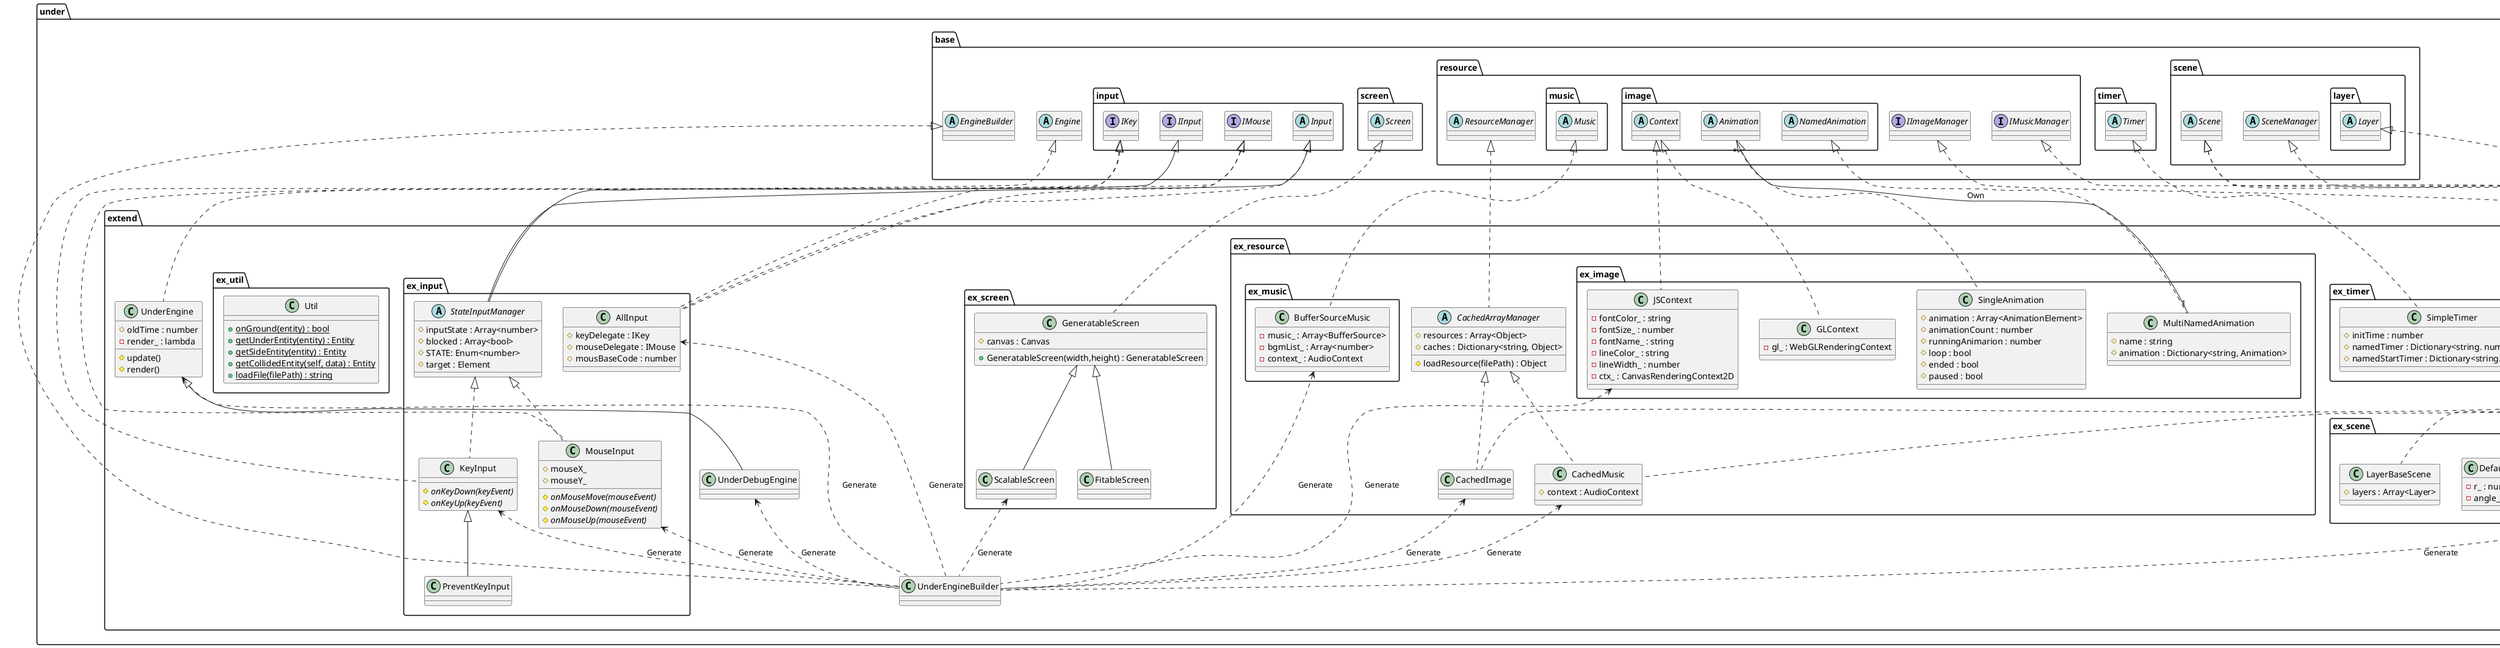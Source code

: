 @startuml GameBaseExtend

package under {
    package extend {
        class UnderEngineBuilder
        class UnderEngine {
            #oldTime : number
            -render_ : lambda
            #update()
            #render()
        }
        class UnderDebugEngine

        package ex_input {
            abstract StateInputManager {
                #inputState : Array<number>
                #blocked : Array<bool>
                #STATE: Enum<number>
                #target : Element
            }
            class KeyInput {
                {abstract} #onKeyDown(keyEvent)
                {abstract} #onKeyUp(keyEvent)
            }
            class PreventKeyInput
            class MouseInput {
                #mouseX_
                #mouseY_
                {abstract} #onMouseMove(mouseEvent)
                {abstract} #onMouseDown(mouseEvent)
                {abstract} #onMouseUp(mouseEvent)

            }
            class AllInput {
                #keyDelegate : IKey
                #mouseDelegate : IMouse
                #mousBaseCode : number
            }
        }
        package ex_screen {
            class GeneratableScreen {
                +GeneratableScreen(width,height) : GeneratableScreen
                #canvas : Canvas
            }
            class ScalableScreen
            class FitableScreen
        }

        package ex_resource {
            abstract CachedArrayManager {
                #resources : Array<Object>
                #caches : Dictionary<string, Object>
                #loadResource(filePath) : Object
            }
            class CachedImage
            class CachedMusic {
                #context : AudioContext
            }
            package ex_music {
                class BufferSourceMusic {
                    -music_ : Array<BufferSource>
                    -bgmList_ : Array<number>
                    -context_ : AudioContext
                }
            }

            package ex_image {
                class JSContext {
                    -fontColor_ : string
                    -fontSize_ : number
                    -fontName_ : string
                    -lineColor_ : string
                    -lineWidth_ : number
                    -ctx_ : CanvasRenderingContext2D
                }
                class GLContext {
                    -gl_ : WebGLRenderingContext
                }
                class SingleAnimation {
                    #animation : Array<AnimationElement>
                    #animationCount : number
                    #runningAnimarion : number
                    #loop : bool
                    #ended : bool
                    #paused : bool
                }
                class MultiNamedAnimation {
                    #name : string
                    #animation : Dictionary<string, Animation>
                }
            }

        }

        package ex_scene {
            class StackSceneManager {
                -scenes_ : Array<Scene>
            }
            class LayerBaseScene {
                #layers : Array<Layer>
            }
            class DefaultTitleScene {
                -r_ : number
                -angle_ : number
            }

            package ex_layer {
                class GameoverLayer
            }
        }

        package ex_timer {
            class SimpleTimer {
                #initTime : number
                #namedTimer : Dictionary<string. number>
                #namedStartTimer : Dictionary<string. number>
            }
        }

        package ex_util {
            class Util {
                {static} +onGround(entity) : bool
                {static} +getUnderEntity(entity) : Entity
                {static} +getSideEntity(entity) : Entity
                {static} +getCollidedEntity(self, data) : Entity
                {static} +loadFile(filePath) : string
            }
        }
    }
}

package under {
    package base {
        abstract EngineBuilder
        abstract Engine
        package input {
            abstract Input
            interface IInput
            interface IKey
            interface IMouse
        }
        package screen {
            abstract Screen
        }
        package resource {
            abstract ResourceManager
            interface IImageManager
            interface IMusicManager
            package music {
                abstract Music
            }
            package image {
                abstract Context
                abstract Animation
                abstract NamedAnimation
            }
        }
        package scene {
            abstract Scene
            abstract SceneManager
            package layer {
                abstract Layer
            }
        }

        package timer {
            abstract Timer
        }
    }
}

UnderEngine <.. UnderEngineBuilder  : Generate
UnderDebugEngine <.. UnderEngineBuilder  : Generate
AllInput <.. UnderEngineBuilder  : Generate
KeyInput <.. UnderEngineBuilder  : Generate
MouseInput <.. UnderEngineBuilder  : Generate
ScalableScreen <.. UnderEngineBuilder  : Generate
JSContext <.. UnderEngineBuilder  : Generate
CachedImage <.. UnderEngineBuilder  : Generate
CachedMusic <.. UnderEngineBuilder  : Generate
BufferSourceMusic <.. UnderEngineBuilder  : Generate
StackSceneManager <.. UnderEngineBuilder  : Generate

Animation "*"--"1" MultiNamedAnimation : Own

GeneratableScreen <|-- ScalableScreen
GeneratableScreen <|-- FitableScreen

EngineBuilder <|.... UnderEngineBuilder
Engine <|.. UnderEngine
UnderEngine <|-- UnderDebugEngine

Input <|.. AllInput
IKey <|.. AllInput
IMouse <|.. AllInput
Input <|-- StateInputManager
IInput <|-- StateInputManager
StateInputManager <|.. KeyInput
IKey <|.. KeyInput
KeyInput <|-- PreventKeyInput
StateInputManager <|.. MouseInput
IMouse <|.. MouseInput


Screen <|.. GeneratableScreen

Context <|.. JSContext
Context <|.. GLContext
Music <|.. BufferSourceMusic
ResourceManager <|.. CachedArrayManager
CachedArrayManager <|.. CachedImage
IImageManager <|.. CachedImage
CachedArrayManager <|.. CachedMusic
IMusicManager <|.. CachedMusic

SceneManager <|.. StackSceneManager
Scene <|.. LayerBaseScene
Scene <|.. DefaultTitleScene
Layer <|.. GameoverLayer

Animation <|.. SingleAnimation
NamedAnimation <|.. MultiNamedAnimation

Timer <|.. SimpleTimer

@enduml
